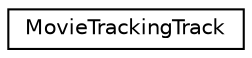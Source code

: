 digraph G
{
  edge [fontname="Helvetica",fontsize="10",labelfontname="Helvetica",labelfontsize="10"];
  node [fontname="Helvetica",fontsize="10",shape=record];
  rankdir=LR;
  Node1 [label="MovieTrackingTrack",height=0.2,width=0.4,color="black", fillcolor="white", style="filled",URL="$da/d5f/structMovieTrackingTrack.html"];
}

